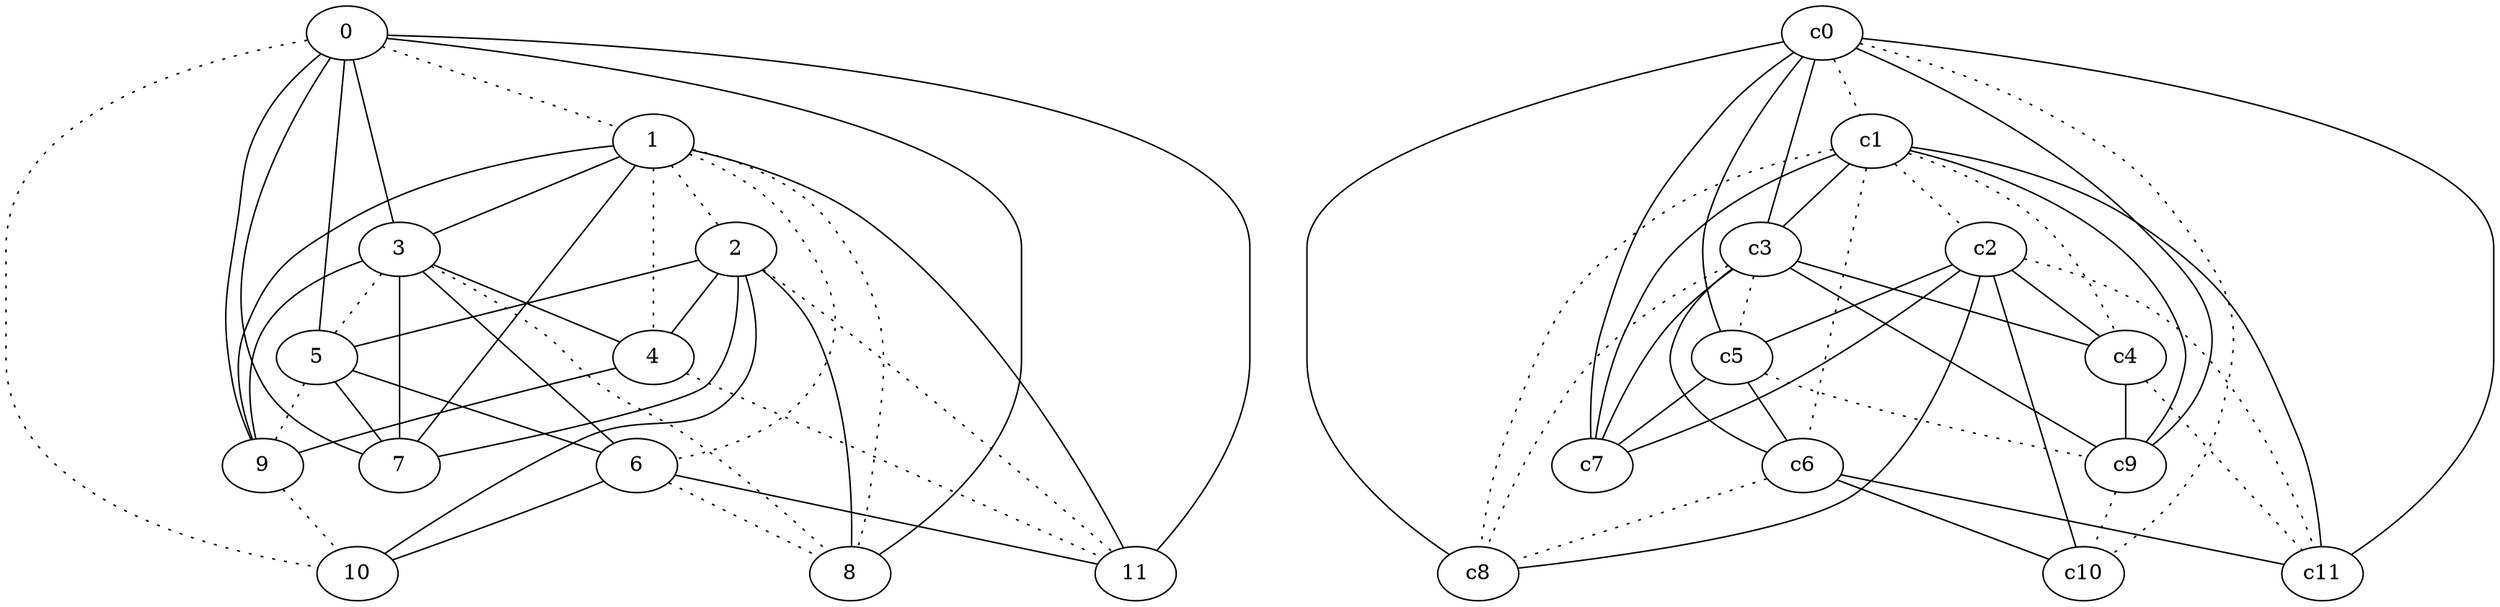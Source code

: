 graph {
a0[label=0];
a1[label=1];
a2[label=2];
a3[label=3];
a4[label=4];
a5[label=5];
a6[label=6];
a7[label=7];
a8[label=8];
a9[label=9];
a10[label=10];
a11[label=11];
a0 -- a1 [style=dotted];
a0 -- a3;
a0 -- a5;
a0 -- a7;
a0 -- a8;
a0 -- a9;
a0 -- a10 [style=dotted];
a0 -- a11;
a1 -- a2 [style=dotted];
a1 -- a3;
a1 -- a4 [style=dotted];
a1 -- a6 [style=dotted];
a1 -- a7;
a1 -- a8 [style=dotted];
a1 -- a9;
a1 -- a11;
a2 -- a4;
a2 -- a5;
a2 -- a7;
a2 -- a8;
a2 -- a10;
a2 -- a11 [style=dotted];
a3 -- a4;
a3 -- a5 [style=dotted];
a3 -- a6;
a3 -- a7;
a3 -- a8 [style=dotted];
a3 -- a9;
a4 -- a9;
a4 -- a11 [style=dotted];
a5 -- a6;
a5 -- a7;
a5 -- a9 [style=dotted];
a6 -- a8 [style=dotted];
a6 -- a10;
a6 -- a11;
a9 -- a10 [style=dotted];
c0 -- c1 [style=dotted];
c0 -- c3;
c0 -- c5;
c0 -- c7;
c0 -- c8;
c0 -- c9;
c0 -- c10 [style=dotted];
c0 -- c11;
c1 -- c2 [style=dotted];
c1 -- c3;
c1 -- c4 [style=dotted];
c1 -- c6 [style=dotted];
c1 -- c7;
c1 -- c8 [style=dotted];
c1 -- c9;
c1 -- c11;
c2 -- c4;
c2 -- c5;
c2 -- c7;
c2 -- c8;
c2 -- c10;
c2 -- c11 [style=dotted];
c3 -- c4;
c3 -- c5 [style=dotted];
c3 -- c6;
c3 -- c7;
c3 -- c8 [style=dotted];
c3 -- c9;
c4 -- c9;
c4 -- c11 [style=dotted];
c5 -- c6;
c5 -- c7;
c5 -- c9 [style=dotted];
c6 -- c8 [style=dotted];
c6 -- c10;
c6 -- c11;
c9 -- c10 [style=dotted];
}
